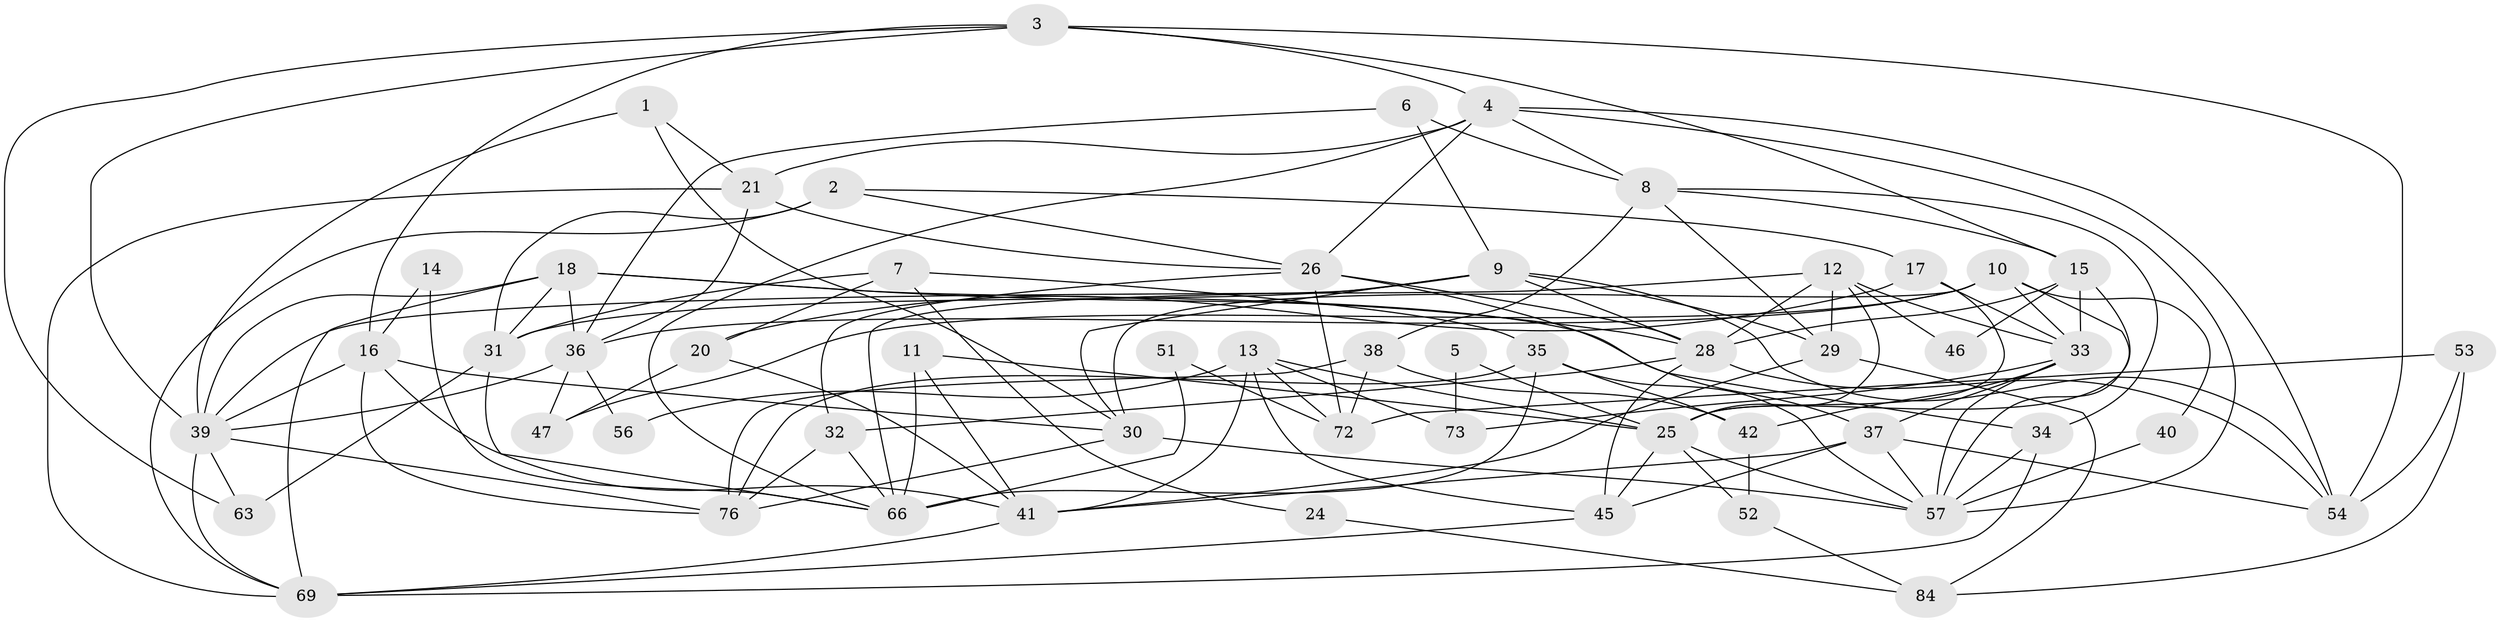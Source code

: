 // Generated by graph-tools (version 1.1) at 2025/23/03/03/25 07:23:56]
// undirected, 54 vertices, 135 edges
graph export_dot {
graph [start="1"]
  node [color=gray90,style=filled];
  1;
  2 [super="+67"];
  3 [super="+77"];
  4 [super="+22"];
  5;
  6;
  7;
  8 [super="+55"];
  9 [super="+78"];
  10 [super="+83"];
  11 [super="+65"];
  12 [super="+70"];
  13 [super="+23"];
  14;
  15;
  16 [super="+19"];
  17 [super="+27"];
  18 [super="+49"];
  20 [super="+82"];
  21;
  24;
  25 [super="+79"];
  26 [super="+48"];
  28 [super="+50"];
  29 [super="+60"];
  30 [super="+61"];
  31 [super="+68"];
  32 [super="+75"];
  33 [super="+44"];
  34;
  35 [super="+62"];
  36 [super="+86"];
  37 [super="+58"];
  38 [super="+43"];
  39 [super="+59"];
  40;
  41 [super="+87"];
  42;
  45 [super="+64"];
  46;
  47;
  51;
  52;
  53 [super="+85"];
  54 [super="+81"];
  56;
  57 [super="+71"];
  63;
  66 [super="+80"];
  69 [super="+74"];
  72;
  73;
  76;
  84;
  1 -- 30;
  1 -- 21;
  1 -- 39;
  2 -- 26;
  2 -- 17;
  2 -- 31;
  2 -- 69;
  3 -- 4;
  3 -- 15;
  3 -- 63;
  3 -- 39;
  3 -- 16;
  3 -- 54;
  4 -- 8;
  4 -- 66;
  4 -- 57;
  4 -- 21;
  4 -- 54;
  4 -- 26;
  5 -- 25;
  5 -- 73;
  6 -- 9;
  6 -- 8;
  6 -- 36;
  7 -- 31;
  7 -- 24;
  7 -- 20;
  7 -- 35;
  8 -- 15;
  8 -- 38;
  8 -- 29;
  8 -- 34;
  9 -- 54;
  9 -- 66;
  9 -- 29;
  9 -- 28 [weight=2];
  9 -- 31;
  9 -- 30;
  10 -- 47;
  10 -- 57;
  10 -- 33;
  10 -- 36;
  10 -- 40;
  10 -- 30;
  11 -- 41 [weight=2];
  11 -- 25;
  11 -- 66 [weight=2];
  12 -- 29;
  12 -- 28;
  12 -- 33;
  12 -- 39;
  12 -- 25;
  12 -- 46;
  13 -- 72;
  13 -- 45;
  13 -- 56;
  13 -- 73;
  13 -- 25;
  13 -- 41;
  14 -- 66;
  14 -- 16;
  15 -- 25;
  15 -- 46;
  15 -- 28;
  15 -- 33;
  16 -- 39;
  16 -- 41;
  16 -- 76;
  16 -- 30;
  17 -- 25;
  17 -- 20;
  17 -- 33;
  18 -- 34;
  18 -- 69;
  18 -- 28;
  18 -- 39;
  18 -- 31;
  18 -- 36;
  20 -- 47;
  20 -- 41;
  21 -- 26;
  21 -- 36;
  21 -- 69;
  24 -- 84;
  25 -- 45;
  25 -- 52;
  25 -- 57;
  26 -- 32;
  26 -- 72;
  26 -- 28;
  26 -- 37;
  28 -- 54;
  28 -- 45;
  28 -- 32;
  29 -- 41;
  29 -- 84;
  30 -- 76;
  30 -- 57;
  31 -- 66;
  31 -- 63;
  32 -- 76;
  32 -- 66;
  33 -- 42;
  33 -- 73;
  33 -- 37;
  33 -- 57;
  34 -- 57;
  34 -- 69;
  35 -- 76;
  35 -- 42;
  35 -- 66;
  35 -- 57;
  36 -- 47;
  36 -- 39;
  36 -- 56;
  37 -- 41;
  37 -- 57;
  37 -- 54;
  37 -- 45;
  38 -- 72;
  38 -- 42;
  38 -- 76;
  39 -- 76;
  39 -- 63;
  39 -- 69;
  40 -- 57;
  41 -- 69;
  42 -- 52;
  45 -- 69;
  51 -- 72;
  51 -- 66;
  52 -- 84;
  53 -- 84;
  53 -- 72;
  53 -- 54;
}
